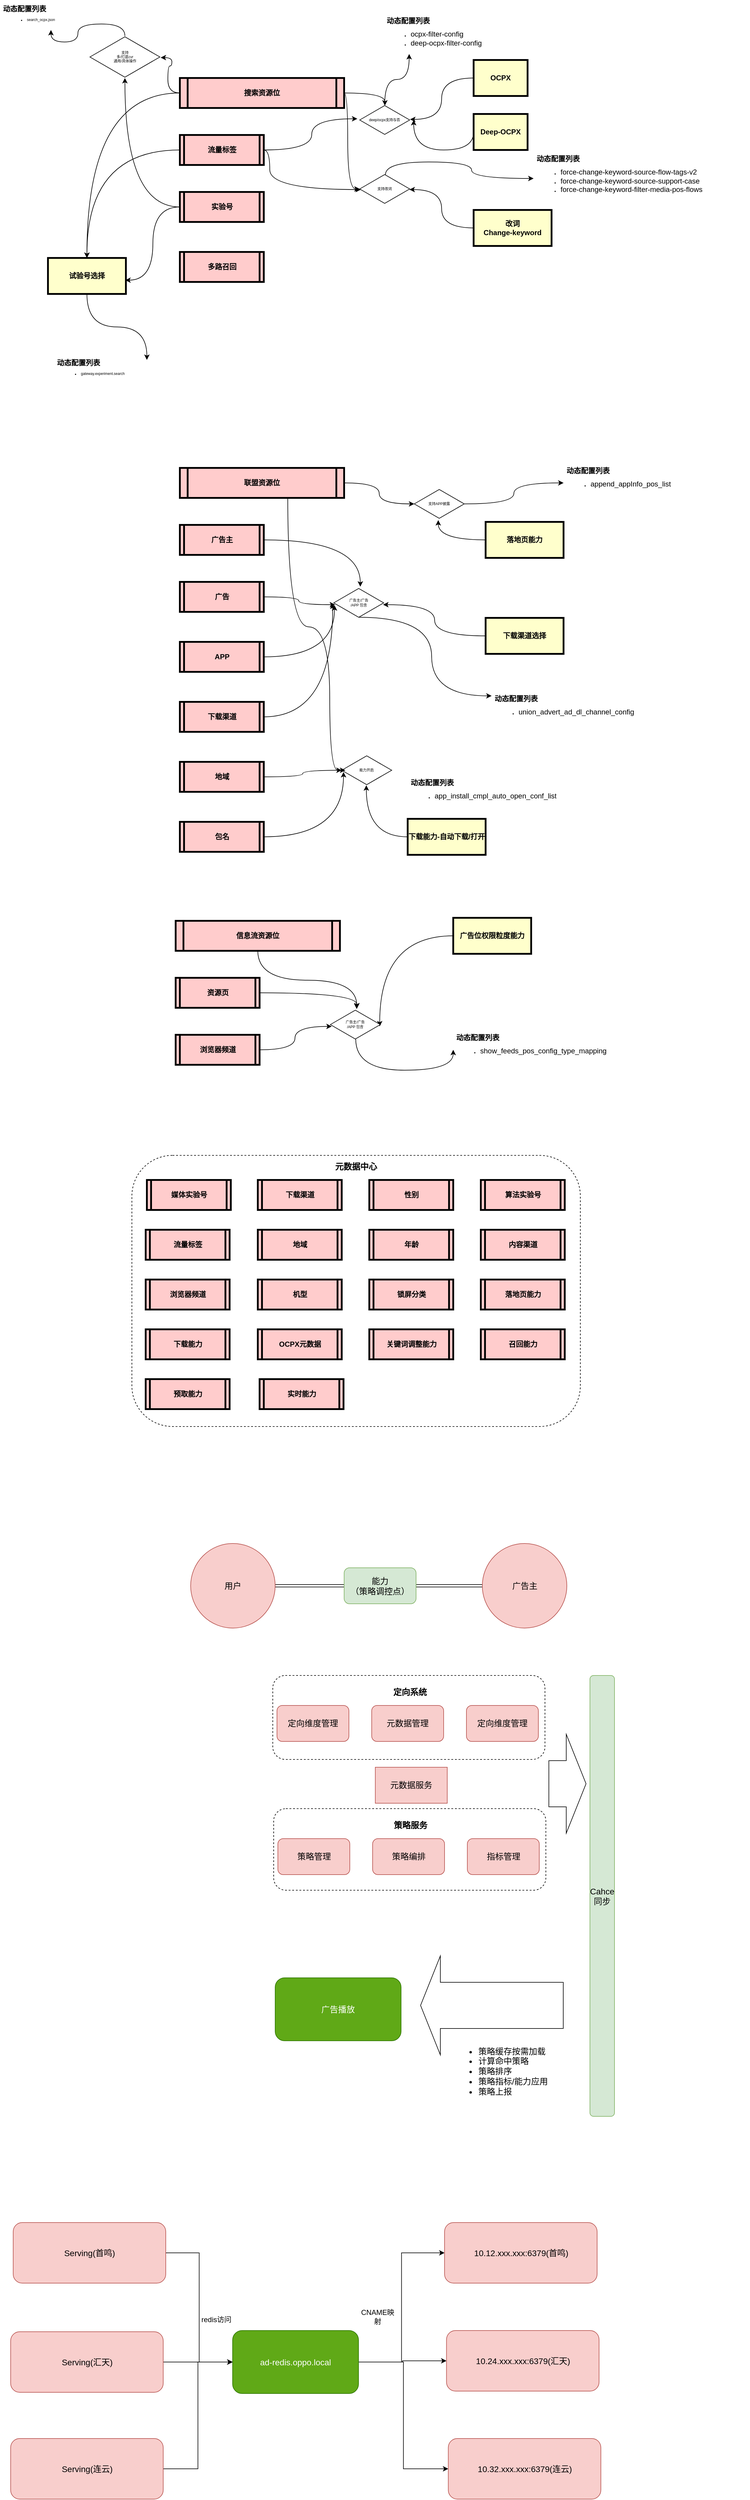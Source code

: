 <mxfile version="16.6.4" type="github">
  <diagram name="Page-1" id="c7558073-3199-34d8-9f00-42111426c3f3">
    <mxGraphModel dx="1822" dy="1162" grid="0" gridSize="10" guides="1" tooltips="1" connect="1" arrows="1" fold="1" page="0" pageScale="1" pageWidth="826" pageHeight="1169" background="none" math="0" shadow="0">
      <root>
        <mxCell id="0" />
        <mxCell id="1" parent="0" />
        <mxCell id="fIHSXyvkr7CKKRP50xWv-104" style="edgeStyle=orthogonalEdgeStyle;curved=1;rounded=0;orthogonalLoop=1;jettySize=auto;html=1;entryX=0.504;entryY=0.02;entryDx=0;entryDy=0;entryPerimeter=0;" parent="1" source="5" target="fIHSXyvkr7CKKRP50xWv-107" edge="1">
          <mxGeometry relative="1" as="geometry">
            <mxPoint x="310" y="90" as="targetPoint" />
          </mxGeometry>
        </mxCell>
        <mxCell id="fIHSXyvkr7CKKRP50xWv-114" style="edgeStyle=orthogonalEdgeStyle;curved=1;rounded=0;orthogonalLoop=1;jettySize=auto;html=1;fontSize=6;" parent="1" source="5" target="fIHSXyvkr7CKKRP50xWv-113" edge="1">
          <mxGeometry relative="1" as="geometry">
            <Array as="points">
              <mxPoint x="260" y="75" />
              <mxPoint x="260" y="235" />
            </Array>
          </mxGeometry>
        </mxCell>
        <mxCell id="fIHSXyvkr7CKKRP50xWv-123" style="edgeStyle=orthogonalEdgeStyle;curved=1;rounded=0;orthogonalLoop=1;jettySize=auto;html=1;entryX=1.011;entryY=0.514;entryDx=0;entryDy=0;entryPerimeter=0;fontSize=6;" parent="1" source="5" target="fIHSXyvkr7CKKRP50xWv-119" edge="1">
          <mxGeometry relative="1" as="geometry" />
        </mxCell>
        <mxCell id="fIHSXyvkr7CKKRP50xWv-129" style="edgeStyle=orthogonalEdgeStyle;curved=1;rounded=0;orthogonalLoop=1;jettySize=auto;html=1;fontSize=6;" parent="1" source="5" target="fIHSXyvkr7CKKRP50xWv-127" edge="1">
          <mxGeometry relative="1" as="geometry" />
        </mxCell>
        <mxCell id="5" value="搜索资源位" style="shape=process;whiteSpace=wrap;align=center;verticalAlign=middle;size=0.048;fontStyle=1;strokeWidth=3;fillColor=#FFCCCC" parent="1" vertex="1">
          <mxGeometry x="-20" y="50" width="274" height="50" as="geometry" />
        </mxCell>
        <mxCell id="fIHSXyvkr7CKKRP50xWv-108" style="edgeStyle=orthogonalEdgeStyle;curved=1;rounded=0;orthogonalLoop=1;jettySize=auto;html=1;fontSize=6;exitX=0;exitY=0.5;exitDx=0;exitDy=0;" parent="1" source="13" edge="1">
          <mxGeometry relative="1" as="geometry">
            <mxPoint x="370" y="120" as="targetPoint" />
            <Array as="points">
              <mxPoint x="470" y="170" />
              <mxPoint x="370" y="170" />
            </Array>
          </mxGeometry>
        </mxCell>
        <mxCell id="13" value="Deep-OCPX" style="whiteSpace=wrap;align=center;verticalAlign=middle;fontStyle=1;strokeWidth=3;fillColor=#FFFFCC" parent="1" vertex="1">
          <mxGeometry x="470" y="110" width="90" height="60" as="geometry" />
        </mxCell>
        <mxCell id="fIHSXyvkr7CKKRP50xWv-105" style="edgeStyle=orthogonalEdgeStyle;curved=1;rounded=0;orthogonalLoop=1;jettySize=auto;html=1;entryX=1.008;entryY=0.48;entryDx=0;entryDy=0;entryPerimeter=0;" parent="1" source="15" target="fIHSXyvkr7CKKRP50xWv-107" edge="1">
          <mxGeometry relative="1" as="geometry">
            <mxPoint x="370" y="120" as="targetPoint" />
          </mxGeometry>
        </mxCell>
        <mxCell id="15" value="OCPX" style="whiteSpace=wrap;align=center;verticalAlign=middle;fontStyle=1;strokeWidth=3;fillColor=#FFFFCC" parent="1" vertex="1">
          <mxGeometry x="470.0" y="20" width="90" height="60" as="geometry" />
        </mxCell>
        <mxCell id="fIHSXyvkr7CKKRP50xWv-122" style="edgeStyle=orthogonalEdgeStyle;curved=1;rounded=0;orthogonalLoop=1;jettySize=auto;html=1;fontSize=6;" parent="1" source="fIHSXyvkr7CKKRP50xWv-96" target="fIHSXyvkr7CKKRP50xWv-119" edge="1">
          <mxGeometry relative="1" as="geometry" />
        </mxCell>
        <mxCell id="fIHSXyvkr7CKKRP50xWv-131" style="edgeStyle=orthogonalEdgeStyle;curved=1;rounded=0;orthogonalLoop=1;jettySize=auto;html=1;entryX=0.992;entryY=0.617;entryDx=0;entryDy=0;entryPerimeter=0;fontSize=6;" parent="1" source="fIHSXyvkr7CKKRP50xWv-96" target="fIHSXyvkr7CKKRP50xWv-127" edge="1">
          <mxGeometry relative="1" as="geometry" />
        </mxCell>
        <mxCell id="fIHSXyvkr7CKKRP50xWv-96" value="实验号" style="shape=process;whiteSpace=wrap;align=center;verticalAlign=middle;size=0.048;fontStyle=1;strokeWidth=3;fillColor=#FFCCCC" parent="1" vertex="1">
          <mxGeometry x="-20" y="240" width="140" height="50" as="geometry" />
        </mxCell>
        <mxCell id="fIHSXyvkr7CKKRP50xWv-99" value="多路召回" style="shape=process;whiteSpace=wrap;align=center;verticalAlign=middle;size=0.048;fontStyle=1;strokeWidth=3;fillColor=#FFCCCC" parent="1" vertex="1">
          <mxGeometry x="-20" y="340" width="140" height="50" as="geometry" />
        </mxCell>
        <mxCell id="fIHSXyvkr7CKKRP50xWv-103" style="edgeStyle=orthogonalEdgeStyle;rounded=0;orthogonalLoop=1;jettySize=auto;html=1;curved=1;entryX=-0.048;entryY=0.46;entryDx=0;entryDy=0;entryPerimeter=0;" parent="1" source="fIHSXyvkr7CKKRP50xWv-102" target="fIHSXyvkr7CKKRP50xWv-107" edge="1">
          <mxGeometry relative="1" as="geometry">
            <mxPoint x="260" y="140" as="targetPoint" />
          </mxGeometry>
        </mxCell>
        <mxCell id="fIHSXyvkr7CKKRP50xWv-115" style="edgeStyle=orthogonalEdgeStyle;curved=1;rounded=0;orthogonalLoop=1;jettySize=auto;html=1;entryX=0.024;entryY=0.52;entryDx=0;entryDy=0;entryPerimeter=0;fontSize=6;" parent="1" source="fIHSXyvkr7CKKRP50xWv-102" target="fIHSXyvkr7CKKRP50xWv-113" edge="1">
          <mxGeometry relative="1" as="geometry">
            <Array as="points">
              <mxPoint x="130" y="170" />
              <mxPoint x="130" y="236" />
            </Array>
          </mxGeometry>
        </mxCell>
        <mxCell id="fIHSXyvkr7CKKRP50xWv-130" style="edgeStyle=orthogonalEdgeStyle;curved=1;rounded=0;orthogonalLoop=1;jettySize=auto;html=1;fontSize=6;" parent="1" source="fIHSXyvkr7CKKRP50xWv-102" target="fIHSXyvkr7CKKRP50xWv-127" edge="1">
          <mxGeometry relative="1" as="geometry" />
        </mxCell>
        <mxCell id="fIHSXyvkr7CKKRP50xWv-102" value="流量标签" style="shape=process;whiteSpace=wrap;align=center;verticalAlign=middle;size=0.048;fontStyle=1;strokeWidth=3;fillColor=#FFCCCC" parent="1" vertex="1">
          <mxGeometry x="-20" y="145" width="140" height="50" as="geometry" />
        </mxCell>
        <mxCell id="fIHSXyvkr7CKKRP50xWv-120" style="edgeStyle=orthogonalEdgeStyle;curved=1;rounded=0;orthogonalLoop=1;jettySize=auto;html=1;entryX=0.25;entryY=1;entryDx=0;entryDy=0;fontSize=6;" parent="1" source="fIHSXyvkr7CKKRP50xWv-107" target="fIHSXyvkr7CKKRP50xWv-111" edge="1">
          <mxGeometry relative="1" as="geometry" />
        </mxCell>
        <mxCell id="fIHSXyvkr7CKKRP50xWv-107" value="&lt;font style=&quot;font-size: 6px&quot;&gt;&lt;span style=&quot;color: rgb(0 , 0 , 0) ; font-family: &amp;#34;helvetica&amp;#34; ; font-style: normal ; font-weight: 400 ; letter-spacing: normal ; text-align: center ; text-indent: 0px ; text-transform: none ; word-spacing: 0px ; background-color: rgb(248 , 249 , 250) ; display: inline ; float: none ; font-size: 6px&quot;&gt;deep/ocpx支持与否&lt;/span&gt;&lt;br style=&quot;font-size: 6px&quot;&gt;&lt;/font&gt;" style="html=1;whiteSpace=wrap;aspect=fixed;shape=isoRectangle;fontSize=6;" parent="1" vertex="1">
          <mxGeometry x="280" y="95" width="83.34" height="50" as="geometry" />
        </mxCell>
        <mxCell id="fIHSXyvkr7CKKRP50xWv-116" style="edgeStyle=orthogonalEdgeStyle;curved=1;rounded=0;orthogonalLoop=1;jettySize=auto;html=1;entryX=0.996;entryY=0.52;entryDx=0;entryDy=0;entryPerimeter=0;fontSize=6;" parent="1" source="fIHSXyvkr7CKKRP50xWv-109" target="fIHSXyvkr7CKKRP50xWv-113" edge="1">
          <mxGeometry relative="1" as="geometry" />
        </mxCell>
        <mxCell id="fIHSXyvkr7CKKRP50xWv-109" value="改词&#xa;Change-keyword" style="whiteSpace=wrap;align=center;verticalAlign=middle;fontStyle=1;strokeWidth=3;fillColor=#FFFFCC" parent="1" vertex="1">
          <mxGeometry x="470" y="270" width="130" height="60" as="geometry" />
        </mxCell>
        <mxCell id="fIHSXyvkr7CKKRP50xWv-111" value="&lt;h1&gt;动态配置列表&lt;/h1&gt;&lt;div&gt;&lt;ul&gt;&lt;li&gt;&lt;span style=&quot;font-family: &amp;#34;pingfang sc&amp;#34; , &amp;#34;helvetica&amp;#34; , &amp;#34;tahoma&amp;#34; , &amp;#34;arial&amp;#34; , &amp;#34;hiragino sans gb&amp;#34; , &amp;#34;microsoft yahei&amp;#34; , &amp;#34;simsun&amp;#34; , &amp;#34;heiti&amp;#34; , sans-serif ; font-size: 12px ; background-color: rgb(255 , 255 , 255)&quot;&gt;ocpx-filter-config&lt;/span&gt;&lt;br&gt;&lt;/li&gt;&lt;li&gt;&lt;span style=&quot;font-family: &amp;#34;pingfang sc&amp;#34; , &amp;#34;helvetica&amp;#34; , &amp;#34;tahoma&amp;#34; , &amp;#34;arial&amp;#34; , &amp;#34;hiragino sans gb&amp;#34; , &amp;#34;microsoft yahei&amp;#34; , &amp;#34;simsun&amp;#34; , &amp;#34;heiti&amp;#34; , sans-serif ; font-size: 12px ; background-color: rgb(255 , 255 , 255)&quot;&gt;deep-ocpx-filter-config&lt;br&gt;&lt;/span&gt;&lt;/li&gt;&lt;/ul&gt;&lt;/div&gt;" style="text;html=1;strokeColor=none;fillColor=none;spacing=5;spacingTop=-20;whiteSpace=wrap;overflow=hidden;rounded=0;fontSize=6;" parent="1" vertex="1">
          <mxGeometry x="320" y="-50" width="170" height="60" as="geometry" />
        </mxCell>
        <mxCell id="fIHSXyvkr7CKKRP50xWv-121" style="edgeStyle=orthogonalEdgeStyle;curved=1;rounded=0;orthogonalLoop=1;jettySize=auto;html=1;fontSize=6;exitX=0.516;exitY=0.02;exitDx=0;exitDy=0;exitPerimeter=0;" parent="1" source="fIHSXyvkr7CKKRP50xWv-113" target="fIHSXyvkr7CKKRP50xWv-117" edge="1">
          <mxGeometry relative="1" as="geometry" />
        </mxCell>
        <mxCell id="fIHSXyvkr7CKKRP50xWv-113" value="&lt;font style=&quot;font-size: 6px&quot;&gt;&lt;span style=&quot;color: rgb(0 , 0 , 0) ; font-family: &amp;#34;helvetica&amp;#34; ; font-style: normal ; font-weight: 400 ; letter-spacing: normal ; text-align: center ; text-indent: 0px ; text-transform: none ; word-spacing: 0px ; background-color: rgb(248 , 249 , 250) ; display: inline ; float: none ; font-size: 6px&quot;&gt;支持改词&lt;/span&gt;&lt;br style=&quot;font-size: 6px&quot;&gt;&lt;/font&gt;" style="html=1;whiteSpace=wrap;aspect=fixed;shape=isoRectangle;fontSize=6;" parent="1" vertex="1">
          <mxGeometry x="280" y="210" width="83.34" height="50" as="geometry" />
        </mxCell>
        <mxCell id="fIHSXyvkr7CKKRP50xWv-117" value="&lt;h1&gt;动态配置列表&lt;/h1&gt;&lt;div&gt;&lt;ul&gt;&lt;li&gt;&lt;span style=&quot;font-family: &amp;#34;pingfang sc&amp;#34; , &amp;#34;helvetica&amp;#34; , &amp;#34;tahoma&amp;#34; , &amp;#34;arial&amp;#34; , &amp;#34;hiragino sans gb&amp;#34; , &amp;#34;microsoft yahei&amp;#34; , &amp;#34;simsun&amp;#34; , &amp;#34;heiti&amp;#34; , sans-serif ; font-size: 12px ; background-color: rgb(255 , 255 , 255)&quot;&gt;force-change-keyword-source-flow-tags-v2&lt;/span&gt;&lt;br&gt;&lt;/li&gt;&lt;li&gt;&lt;span style=&quot;font-family: &amp;#34;pingfang sc&amp;#34; , &amp;#34;helvetica&amp;#34; , &amp;#34;tahoma&amp;#34; , &amp;#34;arial&amp;#34; , &amp;#34;hiragino sans gb&amp;#34; , &amp;#34;microsoft yahei&amp;#34; , &amp;#34;simsun&amp;#34; , &amp;#34;heiti&amp;#34; , sans-serif ; font-size: 12px ; background-color: rgb(255 , 255 , 255)&quot;&gt;force-change-keyword-source-support-case&lt;br&gt;&lt;/span&gt;&lt;/li&gt;&lt;li&gt;&lt;span style=&quot;font-family: &amp;#34;pingfang sc&amp;#34; , &amp;#34;helvetica&amp;#34; , &amp;#34;tahoma&amp;#34; , &amp;#34;arial&amp;#34; , &amp;#34;hiragino sans gb&amp;#34; , &amp;#34;microsoft yahei&amp;#34; , &amp;#34;simsun&amp;#34; , &amp;#34;heiti&amp;#34; , sans-serif ; font-size: 12px ; background-color: rgb(255 , 255 , 255)&quot;&gt;force-change-keyword-filter-media-pos-flows&lt;/span&gt;&lt;/li&gt;&lt;/ul&gt;&lt;/div&gt;" style="text;html=1;strokeColor=none;fillColor=none;spacing=5;spacingTop=-20;whiteSpace=wrap;overflow=hidden;rounded=0;fontSize=6;" parent="1" vertex="1">
          <mxGeometry x="570" y="180" width="310" height="75" as="geometry" />
        </mxCell>
        <mxCell id="fIHSXyvkr7CKKRP50xWv-125" style="edgeStyle=orthogonalEdgeStyle;curved=1;rounded=0;orthogonalLoop=1;jettySize=auto;html=1;entryX=0.5;entryY=1;entryDx=0;entryDy=0;fontSize=6;" parent="1" source="fIHSXyvkr7CKKRP50xWv-119" target="fIHSXyvkr7CKKRP50xWv-124" edge="1">
          <mxGeometry relative="1" as="geometry" />
        </mxCell>
        <mxCell id="fIHSXyvkr7CKKRP50xWv-119" value="&lt;font face=&quot;helvetica&quot;&gt;支持&lt;br&gt;多/打底cvr&lt;br&gt;通用/具体操作&lt;br&gt;&lt;/font&gt;" style="html=1;whiteSpace=wrap;aspect=fixed;shape=isoRectangle;fontSize=6;" parent="1" vertex="1">
          <mxGeometry x="-170" y="-20" width="116.68" height="70" as="geometry" />
        </mxCell>
        <mxCell id="fIHSXyvkr7CKKRP50xWv-124" value="&lt;h1&gt;动态配置列表&lt;/h1&gt;&lt;div&gt;&lt;ul&gt;&lt;li&gt;&lt;font face=&quot;pingfang sc, helvetica, tahoma, arial, hiragino sans gb, microsoft yahei, simsun, heiti, sans-serif&quot;&gt;search_ocpx.json&lt;/font&gt;&lt;/li&gt;&lt;/ul&gt;&lt;/div&gt;" style="text;html=1;strokeColor=none;fillColor=none;spacing=5;spacingTop=-20;whiteSpace=wrap;overflow=hidden;rounded=0;fontSize=6;" parent="1" vertex="1">
          <mxGeometry x="-320" y="-70" width="170" height="40" as="geometry" />
        </mxCell>
        <mxCell id="fIHSXyvkr7CKKRP50xWv-133" style="edgeStyle=orthogonalEdgeStyle;curved=1;rounded=0;orthogonalLoop=1;jettySize=auto;html=1;entryX=0.5;entryY=0;entryDx=0;entryDy=0;fontSize=6;" parent="1" source="fIHSXyvkr7CKKRP50xWv-127" target="fIHSXyvkr7CKKRP50xWv-132" edge="1">
          <mxGeometry relative="1" as="geometry" />
        </mxCell>
        <mxCell id="fIHSXyvkr7CKKRP50xWv-127" value="试验号选择" style="whiteSpace=wrap;align=center;verticalAlign=middle;fontStyle=1;strokeWidth=3;fillColor=#FFFFCC" parent="1" vertex="1">
          <mxGeometry x="-240" y="350" width="130" height="60" as="geometry" />
        </mxCell>
        <mxCell id="fIHSXyvkr7CKKRP50xWv-132" value="&lt;h1&gt;动态配置列表&lt;/h1&gt;&lt;div&gt;&lt;ul&gt;&lt;li&gt;&lt;font face=&quot;pingfang sc, helvetica, tahoma, arial, hiragino sans gb, microsoft yahei, simsun, heiti, sans-serif&quot;&gt;&lt;span style=&quot;background-color: rgb(255 , 255 , 255)&quot;&gt;gateway.experiment.search&lt;/span&gt;&lt;/font&gt;&lt;/li&gt;&lt;/ul&gt;&lt;/div&gt;" style="text;html=1;strokeColor=none;fillColor=none;spacing=5;spacingTop=-20;whiteSpace=wrap;overflow=hidden;rounded=0;fontSize=6;" parent="1" vertex="1">
          <mxGeometry x="-230" y="520" width="310" height="40" as="geometry" />
        </mxCell>
        <mxCell id="fIHSXyvkr7CKKRP50xWv-137" style="edgeStyle=orthogonalEdgeStyle;curved=1;rounded=0;orthogonalLoop=1;jettySize=auto;html=1;fontSize=6;" parent="1" source="fIHSXyvkr7CKKRP50xWv-134" target="fIHSXyvkr7CKKRP50xWv-136" edge="1">
          <mxGeometry relative="1" as="geometry" />
        </mxCell>
        <mxCell id="fIHSXyvkr7CKKRP50xWv-160" style="edgeStyle=orthogonalEdgeStyle;curved=1;rounded=0;orthogonalLoop=1;jettySize=auto;html=1;fontSize=6;" parent="1" source="fIHSXyvkr7CKKRP50xWv-134" target="fIHSXyvkr7CKKRP50xWv-157" edge="1">
          <mxGeometry relative="1" as="geometry">
            <Array as="points">
              <mxPoint x="160" y="965" />
              <mxPoint x="230" y="965" />
              <mxPoint x="230" y="1204" />
            </Array>
          </mxGeometry>
        </mxCell>
        <mxCell id="fIHSXyvkr7CKKRP50xWv-134" value="联盟资源位" style="shape=process;whiteSpace=wrap;align=center;verticalAlign=middle;size=0.048;fontStyle=1;strokeWidth=3;fillColor=#FFCCCC" parent="1" vertex="1">
          <mxGeometry x="-20" y="700" width="274" height="50" as="geometry" />
        </mxCell>
        <mxCell id="fIHSXyvkr7CKKRP50xWv-139" style="edgeStyle=orthogonalEdgeStyle;curved=1;rounded=0;orthogonalLoop=1;jettySize=auto;html=1;entryX=0.48;entryY=1.04;entryDx=0;entryDy=0;entryPerimeter=0;fontSize=6;" parent="1" source="fIHSXyvkr7CKKRP50xWv-135" target="fIHSXyvkr7CKKRP50xWv-136" edge="1">
          <mxGeometry relative="1" as="geometry" />
        </mxCell>
        <mxCell id="fIHSXyvkr7CKKRP50xWv-135" value="落地页能力" style="whiteSpace=wrap;align=center;verticalAlign=middle;fontStyle=1;strokeWidth=3;fillColor=#FFFFCC" parent="1" vertex="1">
          <mxGeometry x="490" y="790" width="130" height="60" as="geometry" />
        </mxCell>
        <mxCell id="fIHSXyvkr7CKKRP50xWv-142" style="edgeStyle=orthogonalEdgeStyle;curved=1;rounded=0;orthogonalLoop=1;jettySize=auto;html=1;fontSize=6;" parent="1" source="fIHSXyvkr7CKKRP50xWv-136" target="fIHSXyvkr7CKKRP50xWv-140" edge="1">
          <mxGeometry relative="1" as="geometry" />
        </mxCell>
        <mxCell id="fIHSXyvkr7CKKRP50xWv-136" value="&lt;font style=&quot;font-size: 6px&quot;&gt;&lt;font face=&quot;helvetica&quot;&gt;支持APP披露&lt;/font&gt;&lt;br style=&quot;font-size: 6px&quot;&gt;&lt;/font&gt;" style="html=1;whiteSpace=wrap;aspect=fixed;shape=isoRectangle;fontSize=6;" parent="1" vertex="1">
          <mxGeometry x="371" y="735" width="83.34" height="50" as="geometry" />
        </mxCell>
        <mxCell id="fIHSXyvkr7CKKRP50xWv-140" value="&lt;h1&gt;动态配置列表&lt;/h1&gt;&lt;div&gt;&lt;ul&gt;&lt;li&gt;&lt;span style=&quot;font-family: &amp;#34;pingfang sc&amp;#34; , &amp;#34;helvetica&amp;#34; , &amp;#34;tahoma&amp;#34; , &amp;#34;arial&amp;#34; , &amp;#34;hiragino sans gb&amp;#34; , &amp;#34;microsoft yahei&amp;#34; , &amp;#34;simsun&amp;#34; , &amp;#34;heiti&amp;#34; , sans-serif ; font-size: 12px ; background-color: rgb(255 , 255 , 255)&quot;&gt;append_appInfo_pos_list&lt;br&gt;&lt;/span&gt;&lt;/li&gt;&lt;/ul&gt;&lt;/div&gt;" style="text;html=1;strokeColor=none;fillColor=none;spacing=5;spacingTop=-20;whiteSpace=wrap;overflow=hidden;rounded=0;fontSize=6;" parent="1" vertex="1">
          <mxGeometry x="620" y="700" width="310" height="50" as="geometry" />
        </mxCell>
        <mxCell id="fIHSXyvkr7CKKRP50xWv-149" style="edgeStyle=orthogonalEdgeStyle;curved=1;rounded=0;orthogonalLoop=1;jettySize=auto;html=1;entryX=0.532;entryY=-0.04;entryDx=0;entryDy=0;entryPerimeter=0;fontSize=6;" parent="1" source="fIHSXyvkr7CKKRP50xWv-143" target="fIHSXyvkr7CKKRP50xWv-147" edge="1">
          <mxGeometry relative="1" as="geometry" />
        </mxCell>
        <mxCell id="fIHSXyvkr7CKKRP50xWv-143" value="广告主" style="shape=process;whiteSpace=wrap;align=center;verticalAlign=middle;size=0.048;fontStyle=1;strokeWidth=3;fillColor=#FFCCCC" parent="1" vertex="1">
          <mxGeometry x="-20" y="795" width="140" height="50" as="geometry" />
        </mxCell>
        <mxCell id="fIHSXyvkr7CKKRP50xWv-150" style="edgeStyle=orthogonalEdgeStyle;curved=1;rounded=0;orthogonalLoop=1;jettySize=auto;html=1;entryX=0.028;entryY=0.56;entryDx=0;entryDy=0;entryPerimeter=0;fontSize=6;" parent="1" source="fIHSXyvkr7CKKRP50xWv-144" target="fIHSXyvkr7CKKRP50xWv-147" edge="1">
          <mxGeometry relative="1" as="geometry" />
        </mxCell>
        <mxCell id="fIHSXyvkr7CKKRP50xWv-144" value="广告" style="shape=process;whiteSpace=wrap;align=center;verticalAlign=middle;size=0.048;fontStyle=1;strokeWidth=3;fillColor=#FFCCCC" parent="1" vertex="1">
          <mxGeometry x="-20" y="890" width="140" height="50" as="geometry" />
        </mxCell>
        <mxCell id="fIHSXyvkr7CKKRP50xWv-151" style="edgeStyle=orthogonalEdgeStyle;curved=1;rounded=0;orthogonalLoop=1;jettySize=auto;html=1;entryX=0.016;entryY=0.58;entryDx=0;entryDy=0;entryPerimeter=0;fontSize=6;" parent="1" source="fIHSXyvkr7CKKRP50xWv-145" target="fIHSXyvkr7CKKRP50xWv-147" edge="1">
          <mxGeometry relative="1" as="geometry" />
        </mxCell>
        <mxCell id="fIHSXyvkr7CKKRP50xWv-145" value="APP" style="shape=process;whiteSpace=wrap;align=center;verticalAlign=middle;size=0.048;fontStyle=1;strokeWidth=3;fillColor=#FFCCCC" parent="1" vertex="1">
          <mxGeometry x="-20" y="990" width="140" height="50" as="geometry" />
        </mxCell>
        <mxCell id="fIHSXyvkr7CKKRP50xWv-152" style="edgeStyle=orthogonalEdgeStyle;curved=1;rounded=0;orthogonalLoop=1;jettySize=auto;html=1;entryX=0.988;entryY=0.56;entryDx=0;entryDy=0;entryPerimeter=0;fontSize=6;" parent="1" source="fIHSXyvkr7CKKRP50xWv-146" target="fIHSXyvkr7CKKRP50xWv-147" edge="1">
          <mxGeometry relative="1" as="geometry" />
        </mxCell>
        <mxCell id="fIHSXyvkr7CKKRP50xWv-146" value="下载渠道选择" style="whiteSpace=wrap;align=center;verticalAlign=middle;fontStyle=1;strokeWidth=3;fillColor=#FFFFCC" parent="1" vertex="1">
          <mxGeometry x="490" y="950" width="130" height="60" as="geometry" />
        </mxCell>
        <mxCell id="fIHSXyvkr7CKKRP50xWv-155" style="edgeStyle=orthogonalEdgeStyle;curved=1;rounded=0;orthogonalLoop=1;jettySize=auto;html=1;entryX=0;entryY=0;entryDx=0;entryDy=0;fontSize=6;exitX=0.508;exitY=0.98;exitDx=0;exitDy=0;exitPerimeter=0;" parent="1" source="fIHSXyvkr7CKKRP50xWv-147" target="fIHSXyvkr7CKKRP50xWv-154" edge="1">
          <mxGeometry relative="1" as="geometry">
            <Array as="points">
              <mxPoint x="400" y="949" />
              <mxPoint x="400" y="1080" />
            </Array>
          </mxGeometry>
        </mxCell>
        <mxCell id="fIHSXyvkr7CKKRP50xWv-147" value="&lt;font style=&quot;font-size: 6px&quot;&gt;&lt;font face=&quot;helvetica&quot;&gt;广告主/广告&lt;br&gt;&lt;/font&gt;/APP 包含&lt;br style=&quot;font-size: 6px&quot;&gt;&lt;/font&gt;" style="html=1;whiteSpace=wrap;aspect=fixed;shape=isoRectangle;fontSize=6;" parent="1" vertex="1">
          <mxGeometry x="236.66" y="900" width="83.34" height="50" as="geometry" />
        </mxCell>
        <mxCell id="fIHSXyvkr7CKKRP50xWv-153" style="edgeStyle=orthogonalEdgeStyle;curved=1;rounded=0;orthogonalLoop=1;jettySize=auto;html=1;entryX=-0.02;entryY=0.52;entryDx=0;entryDy=0;entryPerimeter=0;fontSize=6;" parent="1" source="fIHSXyvkr7CKKRP50xWv-148" target="fIHSXyvkr7CKKRP50xWv-147" edge="1">
          <mxGeometry relative="1" as="geometry" />
        </mxCell>
        <mxCell id="fIHSXyvkr7CKKRP50xWv-148" value="下载渠道" style="shape=process;whiteSpace=wrap;align=center;verticalAlign=middle;size=0.048;fontStyle=1;strokeWidth=3;fillColor=#FFCCCC" parent="1" vertex="1">
          <mxGeometry x="-20" y="1090" width="140" height="50" as="geometry" />
        </mxCell>
        <mxCell id="fIHSXyvkr7CKKRP50xWv-154" value="&lt;h1&gt;动态配置列表&lt;/h1&gt;&lt;div&gt;&lt;ul&gt;&lt;li&gt;&lt;span style=&quot;font-family: &amp;#34;pingfang sc&amp;#34; , &amp;#34;helvetica&amp;#34; , &amp;#34;tahoma&amp;#34; , &amp;#34;arial&amp;#34; , &amp;#34;hiragino sans gb&amp;#34; , &amp;#34;microsoft yahei&amp;#34; , &amp;#34;simsun&amp;#34; , &amp;#34;heiti&amp;#34; , sans-serif ; font-size: 12px ; background-color: rgb(255 , 255 , 255)&quot;&gt;union_advert_ad_dl_channel_config&lt;br&gt;&lt;/span&gt;&lt;/li&gt;&lt;/ul&gt;&lt;/div&gt;" style="text;html=1;strokeColor=none;fillColor=none;spacing=5;spacingTop=-20;whiteSpace=wrap;overflow=hidden;rounded=0;fontSize=6;" parent="1" vertex="1">
          <mxGeometry x="500" y="1080" width="310" height="50" as="geometry" />
        </mxCell>
        <mxCell id="fIHSXyvkr7CKKRP50xWv-163" style="edgeStyle=orthogonalEdgeStyle;curved=1;rounded=0;orthogonalLoop=1;jettySize=auto;html=1;entryX=0.492;entryY=1;entryDx=0;entryDy=0;entryPerimeter=0;fontSize=6;" parent="1" source="fIHSXyvkr7CKKRP50xWv-156" target="fIHSXyvkr7CKKRP50xWv-157" edge="1">
          <mxGeometry relative="1" as="geometry" />
        </mxCell>
        <mxCell id="fIHSXyvkr7CKKRP50xWv-156" value="下载能力-自动下载/打开" style="whiteSpace=wrap;align=center;verticalAlign=middle;fontStyle=1;strokeWidth=3;fillColor=#FFFFCC" parent="1" vertex="1">
          <mxGeometry x="360" y="1285" width="130" height="60" as="geometry" />
        </mxCell>
        <mxCell id="fIHSXyvkr7CKKRP50xWv-157" value="&lt;font style=&quot;font-size: 6px&quot;&gt;&lt;font face=&quot;helvetica&quot;&gt;能力开启&lt;/font&gt;&lt;br style=&quot;font-size: 6px&quot;&gt;&lt;/font&gt;" style="html=1;whiteSpace=wrap;aspect=fixed;shape=isoRectangle;fontSize=6;" parent="1" vertex="1">
          <mxGeometry x="250" y="1179" width="83.34" height="50" as="geometry" />
        </mxCell>
        <mxCell id="fIHSXyvkr7CKKRP50xWv-161" style="edgeStyle=orthogonalEdgeStyle;curved=1;rounded=0;orthogonalLoop=1;jettySize=auto;html=1;entryX=0.072;entryY=0.5;entryDx=0;entryDy=0;entryPerimeter=0;fontSize=6;" parent="1" source="fIHSXyvkr7CKKRP50xWv-158" target="fIHSXyvkr7CKKRP50xWv-157" edge="1">
          <mxGeometry relative="1" as="geometry" />
        </mxCell>
        <mxCell id="fIHSXyvkr7CKKRP50xWv-158" value="地域" style="shape=process;whiteSpace=wrap;align=center;verticalAlign=middle;size=0.048;fontStyle=1;strokeWidth=3;fillColor=#FFCCCC" parent="1" vertex="1">
          <mxGeometry x="-20" y="1190" width="140" height="50" as="geometry" />
        </mxCell>
        <mxCell id="fIHSXyvkr7CKKRP50xWv-162" style="edgeStyle=orthogonalEdgeStyle;curved=1;rounded=0;orthogonalLoop=1;jettySize=auto;html=1;entryX=0.036;entryY=0.56;entryDx=0;entryDy=0;entryPerimeter=0;fontSize=6;" parent="1" source="fIHSXyvkr7CKKRP50xWv-159" target="fIHSXyvkr7CKKRP50xWv-157" edge="1">
          <mxGeometry relative="1" as="geometry" />
        </mxCell>
        <mxCell id="fIHSXyvkr7CKKRP50xWv-159" value="包名" style="shape=process;whiteSpace=wrap;align=center;verticalAlign=middle;size=0.048;fontStyle=1;strokeWidth=3;fillColor=#FFCCCC" parent="1" vertex="1">
          <mxGeometry x="-20" y="1290" width="140" height="50" as="geometry" />
        </mxCell>
        <mxCell id="fIHSXyvkr7CKKRP50xWv-164" value="&lt;h1&gt;动态配置列表&lt;/h1&gt;&lt;div&gt;&lt;ul&gt;&lt;li&gt;&lt;span style=&quot;font-family: &amp;#34;pingfang sc&amp;#34; , &amp;#34;helvetica&amp;#34; , &amp;#34;tahoma&amp;#34; , &amp;#34;arial&amp;#34; , &amp;#34;hiragino sans gb&amp;#34; , &amp;#34;microsoft yahei&amp;#34; , &amp;#34;simsun&amp;#34; , &amp;#34;heiti&amp;#34; , sans-serif ; font-size: 12px ; background-color: rgb(255 , 255 , 255)&quot;&gt;app_install_cmpl_auto_open_conf_list&lt;br&gt;&lt;/span&gt;&lt;/li&gt;&lt;/ul&gt;&lt;/div&gt;" style="text;html=1;strokeColor=none;fillColor=none;spacing=5;spacingTop=-20;whiteSpace=wrap;overflow=hidden;rounded=0;fontSize=6;" parent="1" vertex="1">
          <mxGeometry x="360" y="1220" width="310" height="50" as="geometry" />
        </mxCell>
        <mxCell id="fIHSXyvkr7CKKRP50xWv-200" style="edgeStyle=orthogonalEdgeStyle;curved=1;rounded=0;orthogonalLoop=1;jettySize=auto;html=1;entryX=0.528;entryY=-0.02;entryDx=0;entryDy=0;entryPerimeter=0;fontSize=6;" parent="1" source="fIHSXyvkr7CKKRP50xWv-167" target="fIHSXyvkr7CKKRP50xWv-181" edge="1">
          <mxGeometry relative="1" as="geometry" />
        </mxCell>
        <mxCell id="fIHSXyvkr7CKKRP50xWv-167" value="信息流资源位" style="shape=process;whiteSpace=wrap;align=center;verticalAlign=middle;size=0.048;fontStyle=1;strokeWidth=3;fillColor=#FFCCCC" parent="1" vertex="1">
          <mxGeometry x="-27" y="1455" width="274" height="50" as="geometry" />
        </mxCell>
        <mxCell id="fIHSXyvkr7CKKRP50xWv-172" style="edgeStyle=orthogonalEdgeStyle;curved=1;rounded=0;orthogonalLoop=1;jettySize=auto;html=1;entryX=0.532;entryY=-0.04;entryDx=0;entryDy=0;entryPerimeter=0;fontSize=6;" parent="1" source="fIHSXyvkr7CKKRP50xWv-173" target="fIHSXyvkr7CKKRP50xWv-181" edge="1">
          <mxGeometry relative="1" as="geometry" />
        </mxCell>
        <mxCell id="fIHSXyvkr7CKKRP50xWv-173" value="资源页" style="shape=process;whiteSpace=wrap;align=center;verticalAlign=middle;size=0.048;fontStyle=1;strokeWidth=3;fillColor=#FFCCCC" parent="1" vertex="1">
          <mxGeometry x="-27" y="1550" width="140" height="50" as="geometry" />
        </mxCell>
        <mxCell id="fIHSXyvkr7CKKRP50xWv-174" style="edgeStyle=orthogonalEdgeStyle;curved=1;rounded=0;orthogonalLoop=1;jettySize=auto;html=1;entryX=0.028;entryY=0.56;entryDx=0;entryDy=0;entryPerimeter=0;fontSize=6;" parent="1" source="fIHSXyvkr7CKKRP50xWv-175" target="fIHSXyvkr7CKKRP50xWv-181" edge="1">
          <mxGeometry relative="1" as="geometry" />
        </mxCell>
        <mxCell id="fIHSXyvkr7CKKRP50xWv-175" value="浏览器频道" style="shape=process;whiteSpace=wrap;align=center;verticalAlign=middle;size=0.048;fontStyle=1;strokeWidth=3;fillColor=#FFCCCC" parent="1" vertex="1">
          <mxGeometry x="-27" y="1645" width="140" height="50" as="geometry" />
        </mxCell>
        <mxCell id="fIHSXyvkr7CKKRP50xWv-178" style="edgeStyle=orthogonalEdgeStyle;curved=1;rounded=0;orthogonalLoop=1;jettySize=auto;html=1;entryX=0.988;entryY=0.56;entryDx=0;entryDy=0;entryPerimeter=0;fontSize=6;" parent="1" source="fIHSXyvkr7CKKRP50xWv-179" target="fIHSXyvkr7CKKRP50xWv-181" edge="1">
          <mxGeometry relative="1" as="geometry" />
        </mxCell>
        <mxCell id="fIHSXyvkr7CKKRP50xWv-179" value="广告位权限粒度能力" style="whiteSpace=wrap;align=center;verticalAlign=middle;fontStyle=1;strokeWidth=3;fillColor=#FFFFCC" parent="1" vertex="1">
          <mxGeometry x="436" y="1450" width="130" height="60" as="geometry" />
        </mxCell>
        <mxCell id="fIHSXyvkr7CKKRP50xWv-180" style="edgeStyle=orthogonalEdgeStyle;curved=1;rounded=0;orthogonalLoop=1;jettySize=auto;html=1;entryX=0;entryY=0.5;entryDx=0;entryDy=0;fontSize=6;exitX=0.508;exitY=0.98;exitDx=0;exitDy=0;exitPerimeter=0;" parent="1" source="fIHSXyvkr7CKKRP50xWv-181" target="fIHSXyvkr7CKKRP50xWv-184" edge="1">
          <mxGeometry relative="1" as="geometry">
            <Array as="points">
              <mxPoint x="273" y="1704" />
              <mxPoint x="436" y="1704" />
            </Array>
          </mxGeometry>
        </mxCell>
        <mxCell id="fIHSXyvkr7CKKRP50xWv-181" value="&lt;font style=&quot;font-size: 6px&quot;&gt;&lt;font face=&quot;helvetica&quot;&gt;广告主/广告&lt;br&gt;&lt;/font&gt;/APP 包含&lt;br style=&quot;font-size: 6px&quot;&gt;&lt;/font&gt;" style="html=1;whiteSpace=wrap;aspect=fixed;shape=isoRectangle;fontSize=6;" parent="1" vertex="1">
          <mxGeometry x="231" y="1603" width="83.34" height="50" as="geometry" />
        </mxCell>
        <mxCell id="fIHSXyvkr7CKKRP50xWv-184" value="&lt;h1&gt;动态配置列表&lt;/h1&gt;&lt;div&gt;&lt;ul&gt;&lt;li&gt;&lt;span style=&quot;font-family: &amp;#34;pingfang sc&amp;#34; , &amp;#34;helvetica&amp;#34; , &amp;#34;tahoma&amp;#34; , &amp;#34;arial&amp;#34; , &amp;#34;hiragino sans gb&amp;#34; , &amp;#34;microsoft yahei&amp;#34; , &amp;#34;simsun&amp;#34; , &amp;#34;heiti&amp;#34; , sans-serif ; font-size: 12px ; background-color: rgb(255 , 255 , 255)&quot;&gt;show_feeds_pos_config_type_mapping&lt;br&gt;&lt;/span&gt;&lt;/li&gt;&lt;/ul&gt;&lt;/div&gt;" style="text;html=1;strokeColor=none;fillColor=none;spacing=5;spacingTop=-20;whiteSpace=wrap;overflow=hidden;rounded=0;fontSize=6;" parent="1" vertex="1">
          <mxGeometry x="436" y="1645" width="310" height="50" as="geometry" />
        </mxCell>
        <mxCell id="fIHSXyvkr7CKKRP50xWv-201" value="" style="rounded=1;whiteSpace=wrap;html=1;fontSize=6;dashed=1;" parent="1" vertex="1">
          <mxGeometry x="-100" y="1846" width="748" height="452" as="geometry" />
        </mxCell>
        <mxCell id="fIHSXyvkr7CKKRP50xWv-202" value="&lt;b&gt;&lt;font style=&quot;font-size: 14px&quot;&gt;元数据中心&lt;/font&gt;&lt;/b&gt;" style="text;html=1;strokeColor=none;fillColor=none;align=center;verticalAlign=middle;whiteSpace=wrap;rounded=0;dashed=1;fontSize=6;" parent="1" vertex="1">
          <mxGeometry x="207" y="1850" width="134" height="30" as="geometry" />
        </mxCell>
        <mxCell id="fIHSXyvkr7CKKRP50xWv-204" value="媒体实验号" style="shape=process;whiteSpace=wrap;align=center;verticalAlign=middle;size=0.048;fontStyle=1;strokeWidth=3;fillColor=#FFCCCC" parent="1" vertex="1">
          <mxGeometry x="-75" y="1887" width="140" height="50" as="geometry" />
        </mxCell>
        <mxCell id="fIHSXyvkr7CKKRP50xWv-205" value="流量标签" style="shape=process;whiteSpace=wrap;align=center;verticalAlign=middle;size=0.048;fontStyle=1;strokeWidth=3;fillColor=#FFCCCC" parent="1" vertex="1">
          <mxGeometry x="-77" y="1970" width="140" height="50" as="geometry" />
        </mxCell>
        <mxCell id="fIHSXyvkr7CKKRP50xWv-206" value="浏览器频道" style="shape=process;whiteSpace=wrap;align=center;verticalAlign=middle;size=0.048;fontStyle=1;strokeWidth=3;fillColor=#FFCCCC" parent="1" vertex="1">
          <mxGeometry x="-77" y="2053" width="140" height="50" as="geometry" />
        </mxCell>
        <mxCell id="fIHSXyvkr7CKKRP50xWv-207" value="下载渠道" style="shape=process;whiteSpace=wrap;align=center;verticalAlign=middle;size=0.048;fontStyle=1;strokeWidth=3;fillColor=#FFCCCC" parent="1" vertex="1">
          <mxGeometry x="110" y="1887" width="140" height="50" as="geometry" />
        </mxCell>
        <mxCell id="fIHSXyvkr7CKKRP50xWv-208" value="地域" style="shape=process;whiteSpace=wrap;align=center;verticalAlign=middle;size=0.048;fontStyle=1;strokeWidth=3;fillColor=#FFCCCC" parent="1" vertex="1">
          <mxGeometry x="110" y="1970" width="140" height="50" as="geometry" />
        </mxCell>
        <mxCell id="fIHSXyvkr7CKKRP50xWv-209" value="机型" style="shape=process;whiteSpace=wrap;align=center;verticalAlign=middle;size=0.048;fontStyle=1;strokeWidth=3;fillColor=#FFCCCC" parent="1" vertex="1">
          <mxGeometry x="110" y="2053" width="140" height="50" as="geometry" />
        </mxCell>
        <mxCell id="fIHSXyvkr7CKKRP50xWv-210" value="性别" style="shape=process;whiteSpace=wrap;align=center;verticalAlign=middle;size=0.048;fontStyle=1;strokeWidth=3;fillColor=#FFCCCC" parent="1" vertex="1">
          <mxGeometry x="296" y="1887" width="140" height="50" as="geometry" />
        </mxCell>
        <mxCell id="fIHSXyvkr7CKKRP50xWv-211" value="年龄" style="shape=process;whiteSpace=wrap;align=center;verticalAlign=middle;size=0.048;fontStyle=1;strokeWidth=3;fillColor=#FFCCCC" parent="1" vertex="1">
          <mxGeometry x="296" y="1970" width="140" height="50" as="geometry" />
        </mxCell>
        <mxCell id="fIHSXyvkr7CKKRP50xWv-212" value="锁屏分类" style="shape=process;whiteSpace=wrap;align=center;verticalAlign=middle;size=0.048;fontStyle=1;strokeWidth=3;fillColor=#FFCCCC" parent="1" vertex="1">
          <mxGeometry x="296" y="2053" width="140" height="50" as="geometry" />
        </mxCell>
        <mxCell id="fIHSXyvkr7CKKRP50xWv-213" value="算法实验号" style="shape=process;whiteSpace=wrap;align=center;verticalAlign=middle;size=0.048;fontStyle=1;strokeWidth=3;fillColor=#FFCCCC" parent="1" vertex="1">
          <mxGeometry x="482" y="1887" width="140" height="50" as="geometry" />
        </mxCell>
        <mxCell id="fIHSXyvkr7CKKRP50xWv-214" value="内容渠道" style="shape=process;whiteSpace=wrap;align=center;verticalAlign=middle;size=0.048;fontStyle=1;strokeWidth=3;fillColor=#FFCCCC" parent="1" vertex="1">
          <mxGeometry x="482" y="1970" width="140" height="50" as="geometry" />
        </mxCell>
        <mxCell id="fIHSXyvkr7CKKRP50xWv-215" value="落地页能力" style="shape=process;whiteSpace=wrap;align=center;verticalAlign=middle;size=0.048;fontStyle=1;strokeWidth=3;fillColor=#FFCCCC" parent="1" vertex="1">
          <mxGeometry x="482" y="2053" width="140" height="50" as="geometry" />
        </mxCell>
        <mxCell id="fIHSXyvkr7CKKRP50xWv-216" value="下载能力" style="shape=process;whiteSpace=wrap;align=center;verticalAlign=middle;size=0.048;fontStyle=1;strokeWidth=3;fillColor=#FFCCCC" parent="1" vertex="1">
          <mxGeometry x="-77" y="2136" width="140" height="50" as="geometry" />
        </mxCell>
        <mxCell id="fIHSXyvkr7CKKRP50xWv-217" value="OCPX元数据" style="shape=process;whiteSpace=wrap;align=center;verticalAlign=middle;size=0.048;fontStyle=1;strokeWidth=3;fillColor=#FFCCCC" parent="1" vertex="1">
          <mxGeometry x="110" y="2136" width="140" height="50" as="geometry" />
        </mxCell>
        <mxCell id="fIHSXyvkr7CKKRP50xWv-218" value="关键词调整能力" style="shape=process;whiteSpace=wrap;align=center;verticalAlign=middle;size=0.048;fontStyle=1;strokeWidth=3;fillColor=#FFCCCC" parent="1" vertex="1">
          <mxGeometry x="296" y="2136" width="140" height="50" as="geometry" />
        </mxCell>
        <mxCell id="fIHSXyvkr7CKKRP50xWv-220" value="召回能力" style="shape=process;whiteSpace=wrap;align=center;verticalAlign=middle;size=0.048;fontStyle=1;strokeWidth=3;fillColor=#FFCCCC" parent="1" vertex="1">
          <mxGeometry x="482" y="2136" width="140" height="50" as="geometry" />
        </mxCell>
        <mxCell id="fIHSXyvkr7CKKRP50xWv-221" value="预取能力" style="shape=process;whiteSpace=wrap;align=center;verticalAlign=middle;size=0.048;fontStyle=1;strokeWidth=3;fillColor=#FFCCCC" parent="1" vertex="1">
          <mxGeometry x="-77" y="2219" width="140" height="50" as="geometry" />
        </mxCell>
        <mxCell id="fIHSXyvkr7CKKRP50xWv-222" value="实时能力" style="shape=process;whiteSpace=wrap;align=center;verticalAlign=middle;size=0.048;fontStyle=1;strokeWidth=3;fillColor=#FFCCCC" parent="1" vertex="1">
          <mxGeometry x="113" y="2219" width="140" height="50" as="geometry" />
        </mxCell>
        <mxCell id="fIHSXyvkr7CKKRP50xWv-227" style="edgeStyle=orthogonalEdgeStyle;curved=1;rounded=0;orthogonalLoop=1;jettySize=auto;html=1;entryX=0;entryY=0.5;entryDx=0;entryDy=0;fontSize=14;endArrow=none;endFill=0;shape=link;" parent="1" source="fIHSXyvkr7CKKRP50xWv-223" target="fIHSXyvkr7CKKRP50xWv-226" edge="1">
          <mxGeometry relative="1" as="geometry" />
        </mxCell>
        <mxCell id="fIHSXyvkr7CKKRP50xWv-223" value="用户" style="ellipse;whiteSpace=wrap;html=1;aspect=fixed;fontSize=14;fillColor=#f8cecc;strokeColor=#b85450;" parent="1" vertex="1">
          <mxGeometry x="-2" y="2493" width="141" height="141" as="geometry" />
        </mxCell>
        <mxCell id="fIHSXyvkr7CKKRP50xWv-228" style="edgeStyle=orthogonalEdgeStyle;curved=1;rounded=0;orthogonalLoop=1;jettySize=auto;html=1;entryX=1;entryY=0.5;entryDx=0;entryDy=0;fontSize=14;endArrow=none;endFill=0;shape=link;" parent="1" source="fIHSXyvkr7CKKRP50xWv-224" target="fIHSXyvkr7CKKRP50xWv-226" edge="1">
          <mxGeometry relative="1" as="geometry" />
        </mxCell>
        <mxCell id="fIHSXyvkr7CKKRP50xWv-224" value="广告主" style="ellipse;whiteSpace=wrap;html=1;aspect=fixed;fontSize=14;fillColor=#f8cecc;strokeColor=#b85450;" parent="1" vertex="1">
          <mxGeometry x="484.5" y="2493" width="141" height="141" as="geometry" />
        </mxCell>
        <mxCell id="fIHSXyvkr7CKKRP50xWv-229" value="" style="rounded=1;whiteSpace=wrap;html=1;fontSize=6;dashed=1;fillColor=none;" parent="1" vertex="1">
          <mxGeometry x="136.5" y="2935" width="454" height="136" as="geometry" />
        </mxCell>
        <mxCell id="fIHSXyvkr7CKKRP50xWv-226" value="能力&lt;br&gt;（策略调控点）" style="rounded=1;whiteSpace=wrap;html=1;fontSize=14;fillColor=#d5e8d4;strokeColor=#82b366;" parent="1" vertex="1">
          <mxGeometry x="254" y="2533.5" width="120" height="60" as="geometry" />
        </mxCell>
        <mxCell id="fIHSXyvkr7CKKRP50xWv-230" value="&lt;b&gt;&lt;font style=&quot;font-size: 14px&quot;&gt;策略服务&lt;/font&gt;&lt;/b&gt;" style="text;html=1;strokeColor=none;fillColor=none;align=center;verticalAlign=middle;whiteSpace=wrap;rounded=0;dashed=1;fontSize=6;" parent="1" vertex="1">
          <mxGeometry x="298" y="2948" width="134" height="30" as="geometry" />
        </mxCell>
        <mxCell id="fIHSXyvkr7CKKRP50xWv-232" value="策略管理" style="rounded=1;whiteSpace=wrap;html=1;fontSize=14;fillColor=#f8cecc;strokeColor=#b85450;" parent="1" vertex="1">
          <mxGeometry x="143.5" y="2985" width="120" height="60" as="geometry" />
        </mxCell>
        <mxCell id="fIHSXyvkr7CKKRP50xWv-233" value="指标管理" style="rounded=1;whiteSpace=wrap;html=1;fontSize=14;fillColor=#f8cecc;strokeColor=#b85450;" parent="1" vertex="1">
          <mxGeometry x="459.5" y="2985" width="120" height="60" as="geometry" />
        </mxCell>
        <mxCell id="fIHSXyvkr7CKKRP50xWv-234" value="策略编排" style="rounded=1;whiteSpace=wrap;html=1;fontSize=14;fillColor=#f8cecc;strokeColor=#b85450;" parent="1" vertex="1">
          <mxGeometry x="301.5" y="2985" width="120" height="60" as="geometry" />
        </mxCell>
        <mxCell id="fIHSXyvkr7CKKRP50xWv-235" value="元数据服务" style="rounded=0;whiteSpace=wrap;html=1;fontSize=14;fillColor=#f8cecc;strokeColor=#b85450;" parent="1" vertex="1">
          <mxGeometry x="306" y="2866" width="120" height="60" as="geometry" />
        </mxCell>
        <mxCell id="fIHSXyvkr7CKKRP50xWv-236" value="" style="rounded=1;whiteSpace=wrap;html=1;fontSize=6;dashed=1;fillColor=none;" parent="1" vertex="1">
          <mxGeometry x="135" y="2713" width="454" height="140" as="geometry" />
        </mxCell>
        <mxCell id="fIHSXyvkr7CKKRP50xWv-237" value="&lt;b&gt;&lt;font style=&quot;font-size: 14px&quot;&gt;定向系统&lt;/font&gt;&lt;/b&gt;" style="text;html=1;strokeColor=none;fillColor=none;align=center;verticalAlign=middle;whiteSpace=wrap;rounded=0;dashed=1;fontSize=6;" parent="1" vertex="1">
          <mxGeometry x="296.5" y="2726" width="134" height="30" as="geometry" />
        </mxCell>
        <mxCell id="fIHSXyvkr7CKKRP50xWv-238" value="定向维度管理" style="rounded=1;whiteSpace=wrap;html=1;fontSize=14;fillColor=#f8cecc;strokeColor=#b85450;" parent="1" vertex="1">
          <mxGeometry x="142" y="2763" width="120" height="60" as="geometry" />
        </mxCell>
        <mxCell id="fIHSXyvkr7CKKRP50xWv-239" value="定向维度管理" style="rounded=1;whiteSpace=wrap;html=1;fontSize=14;fillColor=#f8cecc;strokeColor=#b85450;" parent="1" vertex="1">
          <mxGeometry x="458" y="2763" width="120" height="60" as="geometry" />
        </mxCell>
        <mxCell id="fIHSXyvkr7CKKRP50xWv-240" value="元数据管理" style="rounded=1;whiteSpace=wrap;html=1;fontSize=14;fillColor=#f8cecc;strokeColor=#b85450;" parent="1" vertex="1">
          <mxGeometry x="300" y="2763" width="120" height="60" as="geometry" />
        </mxCell>
        <mxCell id="fIHSXyvkr7CKKRP50xWv-242" value="Cahce同步" style="rounded=1;whiteSpace=wrap;html=1;fontSize=14;fillColor=#d5e8d4;strokeColor=#82b366;" parent="1" vertex="1">
          <mxGeometry x="664" y="2713" width="41" height="735" as="geometry" />
        </mxCell>
        <mxCell id="fIHSXyvkr7CKKRP50xWv-244" value="" style="shape=flexArrow;endArrow=classic;html=1;rounded=0;fontSize=14;curved=1;endWidth=87;endSize=10.67;width=77;" parent="1" edge="1">
          <mxGeometry width="50" height="50" relative="1" as="geometry">
            <mxPoint x="595" y="2893.5" as="sourcePoint" />
            <mxPoint x="658" y="2893.5" as="targetPoint" />
          </mxGeometry>
        </mxCell>
        <mxCell id="fIHSXyvkr7CKKRP50xWv-245" value="广告播放" style="rounded=1;whiteSpace=wrap;html=1;fontSize=14;fillColor=#60a917;strokeColor=#2D7600;fontColor=#ffffff;" parent="1" vertex="1">
          <mxGeometry x="139" y="3217" width="210" height="105" as="geometry" />
        </mxCell>
        <mxCell id="fIHSXyvkr7CKKRP50xWv-246" value="" style="shape=flexArrow;endArrow=classic;html=1;rounded=0;fontSize=14;curved=1;endWidth=87;endSize=10.67;width=77;" parent="1" edge="1">
          <mxGeometry width="50" height="50" relative="1" as="geometry">
            <mxPoint x="620" y="3263" as="sourcePoint" />
            <mxPoint x="381" y="3263" as="targetPoint" />
          </mxGeometry>
        </mxCell>
        <mxCell id="fIHSXyvkr7CKKRP50xWv-249" value="&lt;ul&gt;&lt;li&gt;策略缓存按需加载&lt;/li&gt;&lt;li&gt;计算命中策略&lt;/li&gt;&lt;li&gt;策略排序&lt;/li&gt;&lt;li&gt;策略指标/能力应用&lt;/li&gt;&lt;li&gt;策略上报&lt;/li&gt;&lt;/ul&gt;" style="text;html=1;strokeColor=none;fillColor=none;align=left;verticalAlign=middle;whiteSpace=wrap;rounded=0;fontSize=14;" parent="1" vertex="1">
          <mxGeometry x="436" y="3317" width="182" height="112" as="geometry" />
        </mxCell>
        <mxCell id="T-LG99AsrfYSBy4o_uD9-28" style="edgeStyle=orthogonalEdgeStyle;rounded=0;orthogonalLoop=1;jettySize=auto;html=1;entryX=0;entryY=0.5;entryDx=0;entryDy=0;" edge="1" parent="1" source="T-LG99AsrfYSBy4o_uD9-16" target="T-LG99AsrfYSBy4o_uD9-18">
          <mxGeometry relative="1" as="geometry" />
        </mxCell>
        <mxCell id="T-LG99AsrfYSBy4o_uD9-29" style="edgeStyle=orthogonalEdgeStyle;rounded=0;orthogonalLoop=1;jettySize=auto;html=1;" edge="1" parent="1" source="T-LG99AsrfYSBy4o_uD9-16" target="T-LG99AsrfYSBy4o_uD9-19">
          <mxGeometry relative="1" as="geometry" />
        </mxCell>
        <mxCell id="T-LG99AsrfYSBy4o_uD9-31" style="edgeStyle=orthogonalEdgeStyle;rounded=0;orthogonalLoop=1;jettySize=auto;html=1;entryX=0;entryY=0.5;entryDx=0;entryDy=0;" edge="1" parent="1" source="T-LG99AsrfYSBy4o_uD9-16" target="T-LG99AsrfYSBy4o_uD9-20">
          <mxGeometry relative="1" as="geometry" />
        </mxCell>
        <mxCell id="T-LG99AsrfYSBy4o_uD9-16" value="ad-redis.oppo.local" style="rounded=1;whiteSpace=wrap;html=1;fontSize=14;fillColor=#60a917;strokeColor=#2D7600;fontColor=#ffffff;" vertex="1" parent="1">
          <mxGeometry x="68" y="3805" width="210" height="105" as="geometry" />
        </mxCell>
        <mxCell id="T-LG99AsrfYSBy4o_uD9-18" value="10.12.xxx.xxx:6379(首鸣)" style="rounded=1;whiteSpace=wrap;html=1;fontSize=14;fillColor=#f8cecc;strokeColor=#b85450;" vertex="1" parent="1">
          <mxGeometry x="421.5" y="3625" width="254.5" height="101" as="geometry" />
        </mxCell>
        <mxCell id="T-LG99AsrfYSBy4o_uD9-19" value="10.24.xxx.xxx:6379(汇天)" style="rounded=1;whiteSpace=wrap;html=1;fontSize=14;fillColor=#f8cecc;strokeColor=#b85450;" vertex="1" parent="1">
          <mxGeometry x="424.75" y="3805" width="254.5" height="101" as="geometry" />
        </mxCell>
        <mxCell id="T-LG99AsrfYSBy4o_uD9-20" value="10.32.xxx.xxx:6379(连云)" style="rounded=1;whiteSpace=wrap;html=1;fontSize=14;fillColor=#f8cecc;strokeColor=#b85450;" vertex="1" parent="1">
          <mxGeometry x="427.75" y="3985" width="254.5" height="101" as="geometry" />
        </mxCell>
        <mxCell id="T-LG99AsrfYSBy4o_uD9-24" style="edgeStyle=orthogonalEdgeStyle;rounded=0;orthogonalLoop=1;jettySize=auto;html=1;entryX=0;entryY=0.5;entryDx=0;entryDy=0;" edge="1" parent="1" source="T-LG99AsrfYSBy4o_uD9-21" target="T-LG99AsrfYSBy4o_uD9-16">
          <mxGeometry relative="1" as="geometry" />
        </mxCell>
        <mxCell id="T-LG99AsrfYSBy4o_uD9-21" value="Serving(首鸣)" style="rounded=1;whiteSpace=wrap;html=1;fontSize=14;fillColor=#f8cecc;strokeColor=#b85450;" vertex="1" parent="1">
          <mxGeometry x="-298" y="3625" width="254.5" height="101" as="geometry" />
        </mxCell>
        <mxCell id="T-LG99AsrfYSBy4o_uD9-25" style="edgeStyle=orthogonalEdgeStyle;rounded=0;orthogonalLoop=1;jettySize=auto;html=1;entryX=0;entryY=0.5;entryDx=0;entryDy=0;" edge="1" parent="1" source="T-LG99AsrfYSBy4o_uD9-22" target="T-LG99AsrfYSBy4o_uD9-16">
          <mxGeometry relative="1" as="geometry" />
        </mxCell>
        <mxCell id="T-LG99AsrfYSBy4o_uD9-22" value="Serving(汇天)" style="rounded=1;whiteSpace=wrap;html=1;fontSize=14;fillColor=#f8cecc;strokeColor=#b85450;" vertex="1" parent="1">
          <mxGeometry x="-302.25" y="3807" width="254.5" height="101" as="geometry" />
        </mxCell>
        <mxCell id="T-LG99AsrfYSBy4o_uD9-26" style="edgeStyle=orthogonalEdgeStyle;rounded=0;orthogonalLoop=1;jettySize=auto;html=1;entryX=0;entryY=0.5;entryDx=0;entryDy=0;" edge="1" parent="1" source="T-LG99AsrfYSBy4o_uD9-23" target="T-LG99AsrfYSBy4o_uD9-16">
          <mxGeometry relative="1" as="geometry" />
        </mxCell>
        <mxCell id="T-LG99AsrfYSBy4o_uD9-23" value="Serving(连云)" style="rounded=1;whiteSpace=wrap;html=1;fontSize=14;fillColor=#f8cecc;strokeColor=#b85450;" vertex="1" parent="1">
          <mxGeometry x="-302.25" y="3985" width="254.5" height="101" as="geometry" />
        </mxCell>
        <mxCell id="T-LG99AsrfYSBy4o_uD9-27" value="redis访问" style="text;html=1;strokeColor=none;fillColor=none;align=center;verticalAlign=middle;whiteSpace=wrap;rounded=0;" vertex="1" parent="1">
          <mxGeometry x="11" y="3772" width="60" height="30" as="geometry" />
        </mxCell>
        <mxCell id="T-LG99AsrfYSBy4o_uD9-32" value="CNAME映射" style="text;html=1;strokeColor=none;fillColor=none;align=center;verticalAlign=middle;whiteSpace=wrap;rounded=0;" vertex="1" parent="1">
          <mxGeometry x="280" y="3767" width="60" height="30" as="geometry" />
        </mxCell>
      </root>
    </mxGraphModel>
  </diagram>
</mxfile>
